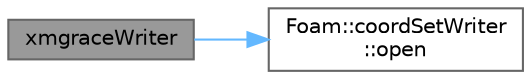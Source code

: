 digraph "xmgraceWriter"
{
 // LATEX_PDF_SIZE
  bgcolor="transparent";
  edge [fontname=Helvetica,fontsize=10,labelfontname=Helvetica,labelfontsize=10];
  node [fontname=Helvetica,fontsize=10,shape=box,height=0.2,width=0.4];
  rankdir="LR";
  Node1 [id="Node000001",label="xmgraceWriter",height=0.2,width=0.4,color="gray40", fillcolor="grey60", style="filled", fontcolor="black",tooltip=" "];
  Node1 -> Node2 [id="edge1_Node000001_Node000002",color="steelblue1",style="solid",tooltip=" "];
  Node2 [id="Node000002",label="Foam::coordSetWriter\l::open",height=0.2,width=0.4,color="grey40", fillcolor="white", style="filled",URL="$classFoam_1_1coordSetWriter.html#a03a3257e5547e408a49c478f141ffce8",tooltip="TBD: virtual fileName write() = 0;."];
}
